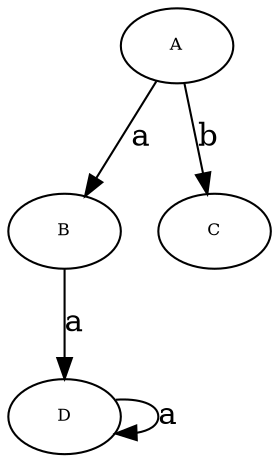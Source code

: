 digraph RGL__DirectedAdjacencyGraph {
    A [
        fontsize = 8,
        label = A
    ]

    B [
        fontsize = 8,
        label = B
    ]

    C [
        fontsize = 8,
        label = C
    ]

    D [
        fontsize = 8,
        label = D
    ]

    A -> B [
        fontsize = 15,
        label = a
    ]

    A -> C [
        fontsize = 15,
        label = b
    ]

    B -> D [
        fontsize = 15,
        label = a
    ]

    D -> D [
        fontsize = 15,
        label = a
    ]
}
